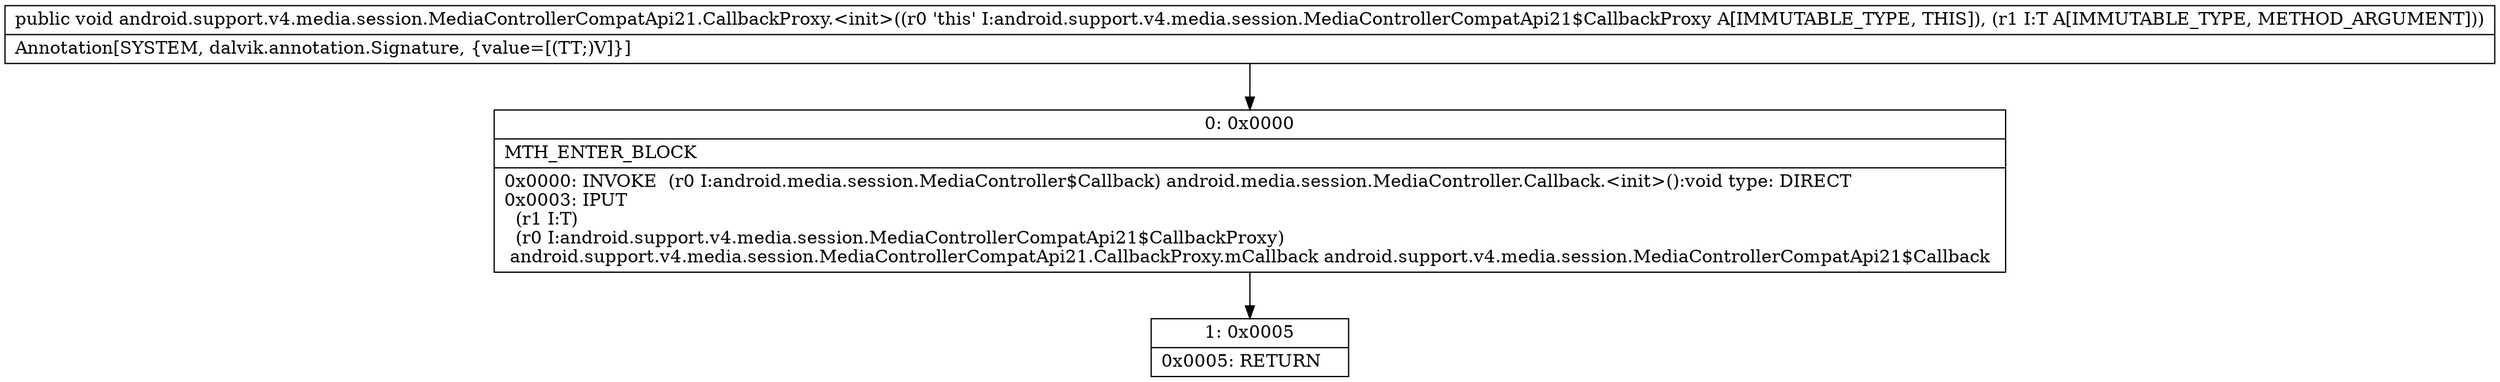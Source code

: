 digraph "CFG forandroid.support.v4.media.session.MediaControllerCompatApi21.CallbackProxy.\<init\>(Landroid\/support\/v4\/media\/session\/MediaControllerCompatApi21$Callback;)V" {
Node_0 [shape=record,label="{0\:\ 0x0000|MTH_ENTER_BLOCK\l|0x0000: INVOKE  (r0 I:android.media.session.MediaController$Callback) android.media.session.MediaController.Callback.\<init\>():void type: DIRECT \l0x0003: IPUT  \l  (r1 I:T)\l  (r0 I:android.support.v4.media.session.MediaControllerCompatApi21$CallbackProxy)\l android.support.v4.media.session.MediaControllerCompatApi21.CallbackProxy.mCallback android.support.v4.media.session.MediaControllerCompatApi21$Callback \l}"];
Node_1 [shape=record,label="{1\:\ 0x0005|0x0005: RETURN   \l}"];
MethodNode[shape=record,label="{public void android.support.v4.media.session.MediaControllerCompatApi21.CallbackProxy.\<init\>((r0 'this' I:android.support.v4.media.session.MediaControllerCompatApi21$CallbackProxy A[IMMUTABLE_TYPE, THIS]), (r1 I:T A[IMMUTABLE_TYPE, METHOD_ARGUMENT]))  | Annotation[SYSTEM, dalvik.annotation.Signature, \{value=[(TT;)V]\}]\l}"];
MethodNode -> Node_0;
Node_0 -> Node_1;
}

